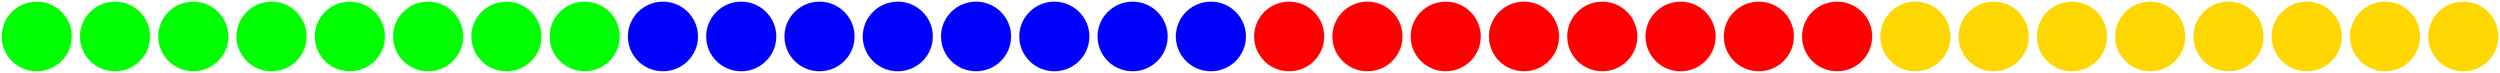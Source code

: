 graph G{
S1 [shape="point" color="green" pos="68,37!" width=2, height=2]
S2 [shape="point" color="green" pos="22,83!" width=2, height=2]
S3 [shape="point" color="green" pos="51,21!" width=2, height=2]
S4 [shape="point" color="green" pos="54,61!" width=2, height=2]
S5 [shape="point" color="green" pos="93,93!" width=2, height=2]
S6 [shape="point" color="green" pos="81,56!" width=2, height=2]
S7 [shape="point" color="green" pos="59,82!" width=2, height=2]
S8 [shape="point" color="green" pos="72,15!" width=2, height=2]
S9 [shape="point" color="blue" pos="56,45!" width=2, height=2]
S10 [shape="point" color="blue" pos="26,5!" width=2, height=2]
S11 [shape="point" color="blue" pos="69,67!" width=2, height=2]
S12 [shape="point" color="blue" pos="34,80!" width=2, height=2]
S13 [shape="point" color="blue" pos="0,85!" width=2, height=2]
S14 [shape="point" color="blue" pos="26,99!" width=2, height=2]
S15 [shape="point" color="blue" pos="84,50!" width=2, height=2]
S16 [shape="point" color="blue" pos="63,3!" width=2, height=2]
S17 [shape="point" color="red" pos="41,9!" width=2, height=2]
S18 [shape="point" color="red" pos="0,93!" width=2, height=2]
S19 [shape="point" color="red" pos="96,49!" width=2, height=2]
S20 [shape="point" color="red" pos="24,92!" width=2, height=2]
S21 [shape="point" color="red" pos="48,73!" width=2, height=2]
S22 [shape="point" color="red" pos="57,47!" width=2, height=2]
S23 [shape="point" color="red" pos="98,98!" width=2, height=2]
S24 [shape="point" color="red" pos="79,73!" width=2, height=2]
S25 [shape="point" color="gold" pos="96,7!" width=2, height=2]
S26 [shape="point" color="gold" pos="67,59!" width=2, height=2]
S27 [shape="point" color="gold" pos="46,31!" width=2, height=2]
S28 [shape="point" color="gold" pos="0,57!" width=2, height=2]
S29 [shape="point" color="gold" pos="40,50!" width=2, height=2]
S30 [shape="point" color="gold" pos="66,34!" width=2, height=2]
S31 [shape="point" color="gold" pos="25,65!" width=2, height=2]
S32 [shape="point" color="gold" pos="41,93!" width=2, height=2]
}
